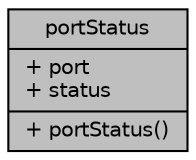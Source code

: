 digraph "portStatus"
{
 // LATEX_PDF_SIZE
  edge [fontname="Helvetica",fontsize="10",labelfontname="Helvetica",labelfontsize="10"];
  node [fontname="Helvetica",fontsize="10",shape=record];
  Node1 [label="{portStatus\n|+ port\l+ status\l|+ portStatus()\l}",height=0.2,width=0.4,color="black", fillcolor="grey75", style="filled", fontcolor="black",tooltip="A class to store the staus of ports within the port pool."];
}
